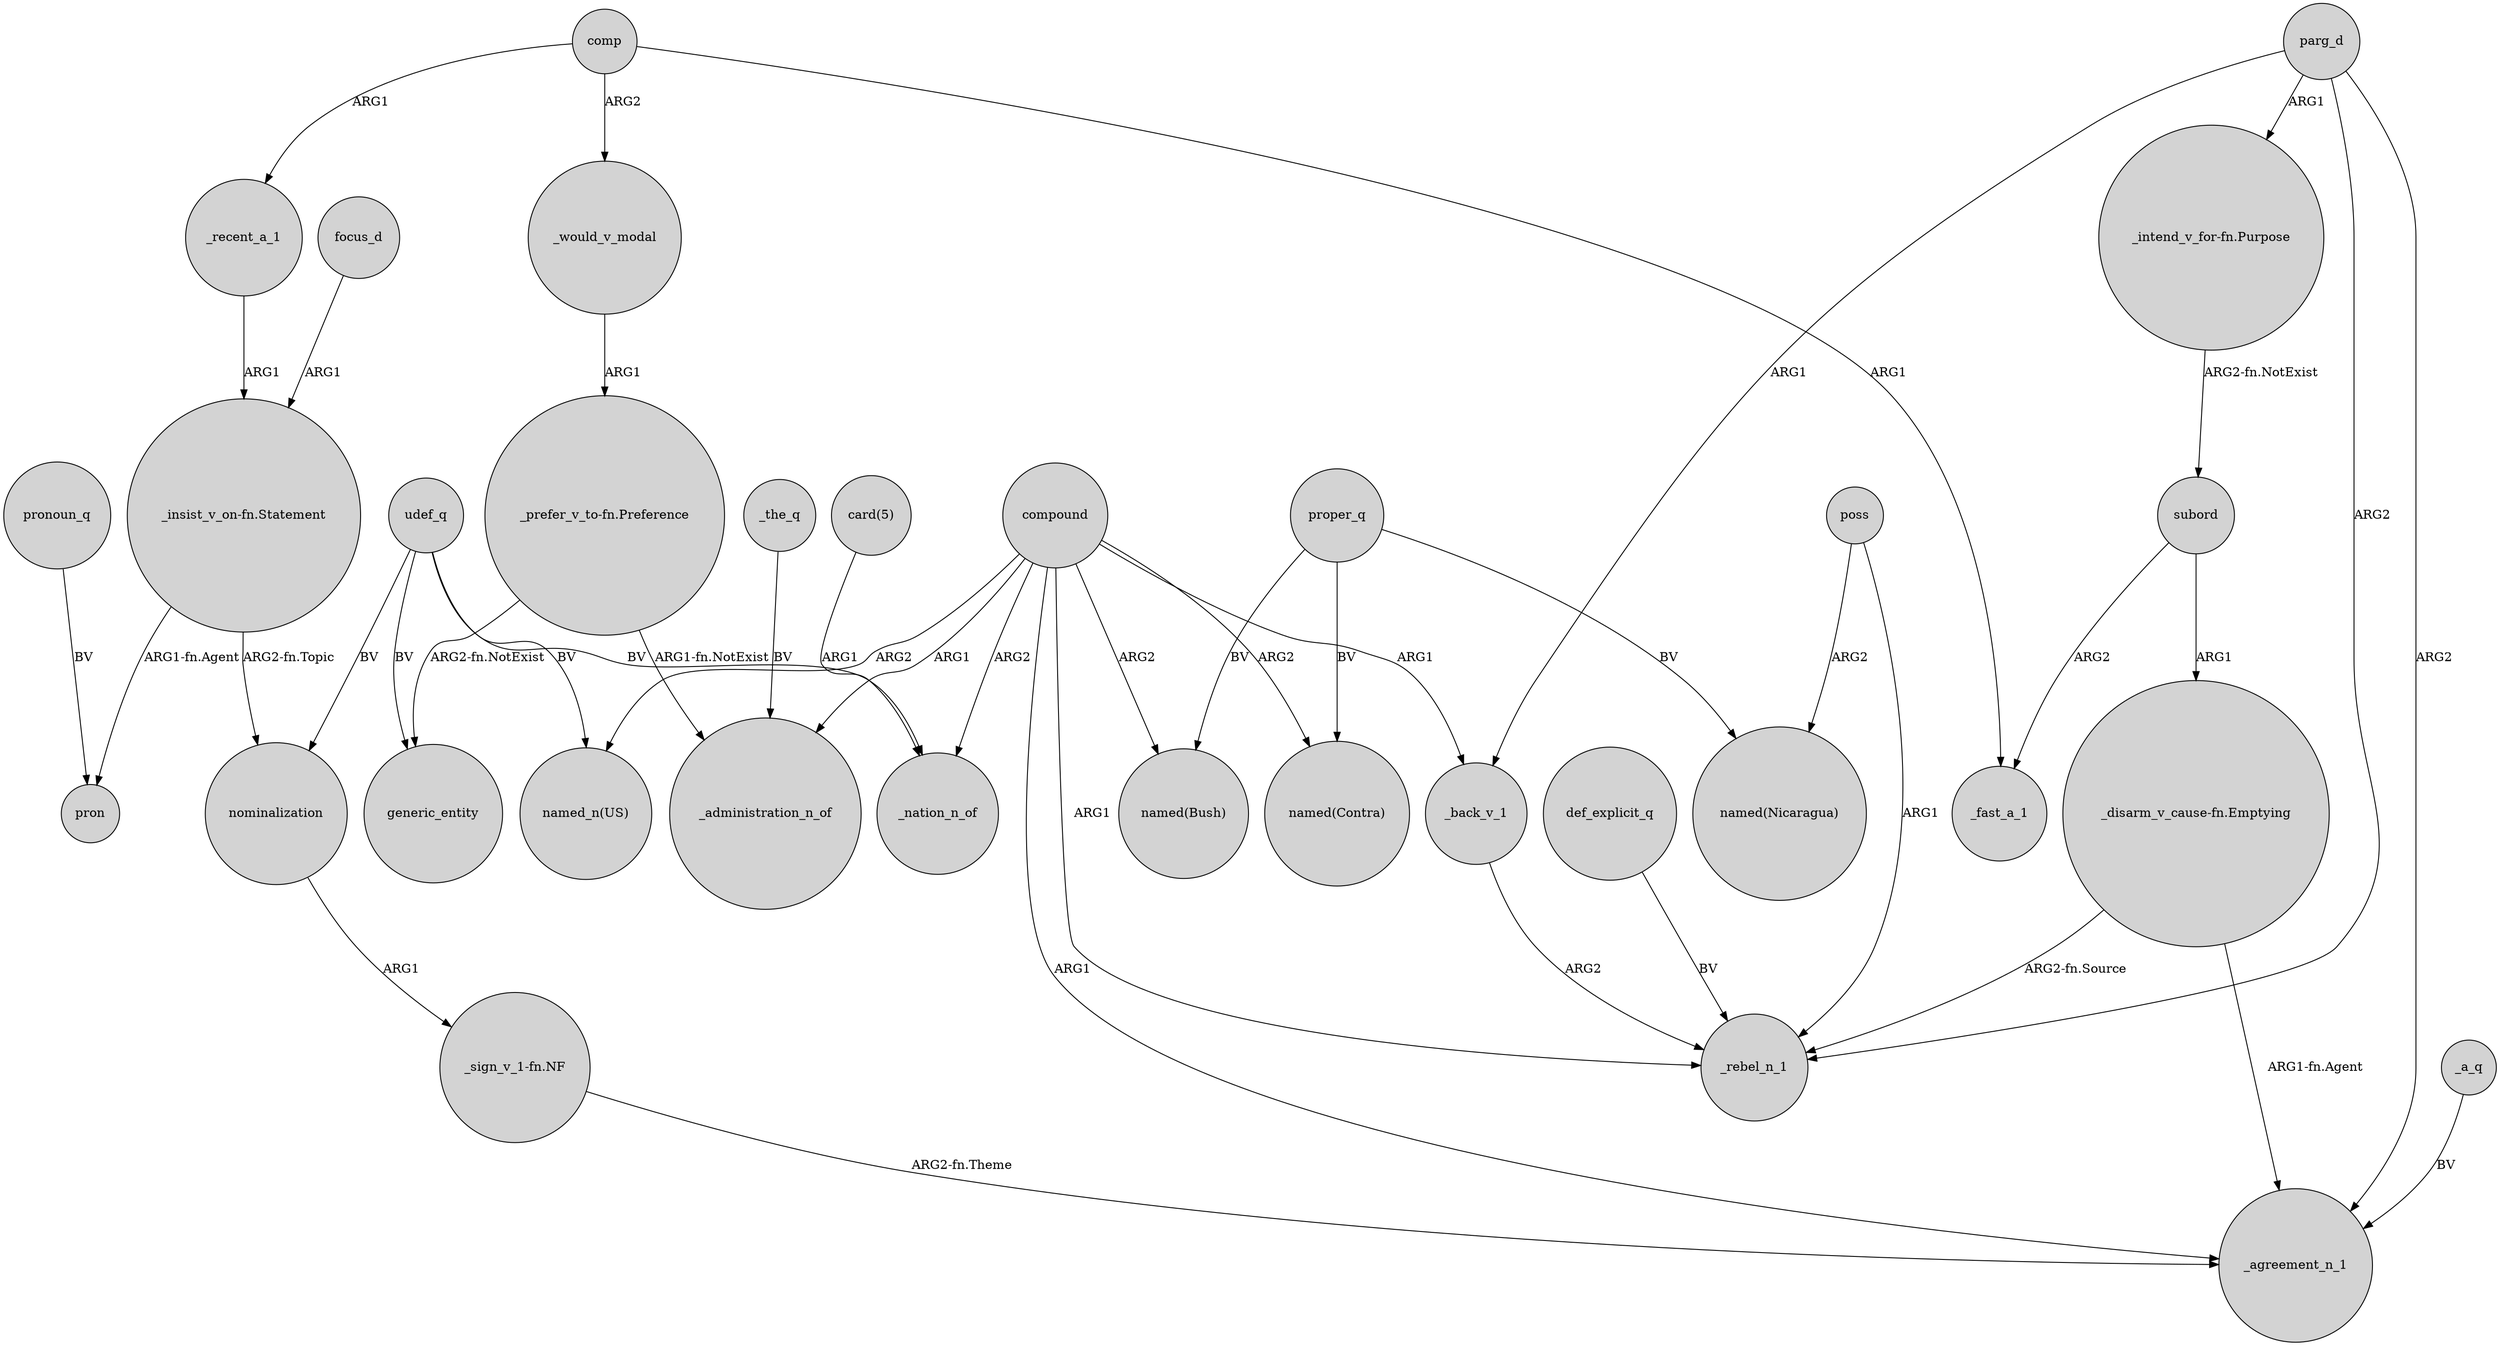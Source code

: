 digraph {
	node [shape=circle style=filled]
	subord -> _fast_a_1 [label=ARG2]
	udef_q -> "named_n(US)" [label=BV]
	proper_q -> "named(Contra)" [label=BV]
	udef_q -> generic_entity [label=BV]
	comp -> _would_v_modal [label=ARG2]
	_recent_a_1 -> "_insist_v_on-fn.Statement" [label=ARG1]
	compound -> "named(Bush)" [label=ARG2]
	"_disarm_v_cause-fn.Emptying" -> _rebel_n_1 [label="ARG2-fn.Source"]
	"_sign_v_1-fn.NF" -> _agreement_n_1 [label="ARG2-fn.Theme"]
	"_insist_v_on-fn.Statement" -> pron [label="ARG1-fn.Agent"]
	compound -> _administration_n_of [label=ARG1]
	compound -> _back_v_1 [label=ARG1]
	"_prefer_v_to-fn.Preference" -> _administration_n_of [label="ARG1-fn.NotExist"]
	"_intend_v_for-fn.Purpose" -> subord [label="ARG2-fn.NotExist"]
	def_explicit_q -> _rebel_n_1 [label=BV]
	"_insist_v_on-fn.Statement" -> nominalization [label="ARG2-fn.Topic"]
	compound -> "named_n(US)" [label=ARG2]
	compound -> _nation_n_of [label=ARG2]
	_would_v_modal -> "_prefer_v_to-fn.Preference" [label=ARG1]
	pronoun_q -> pron [label=BV]
	parg_d -> "_intend_v_for-fn.Purpose" [label=ARG1]
	parg_d -> _rebel_n_1 [label=ARG2]
	udef_q -> _nation_n_of [label=BV]
	_a_q -> _agreement_n_1 [label=BV]
	subord -> "_disarm_v_cause-fn.Emptying" [label=ARG1]
	nominalization -> "_sign_v_1-fn.NF" [label=ARG1]
	"card(5)" -> _nation_n_of [label=ARG1]
	compound -> _rebel_n_1 [label=ARG1]
	compound -> _agreement_n_1 [label=ARG1]
	"_disarm_v_cause-fn.Emptying" -> _agreement_n_1 [label="ARG1-fn.Agent"]
	_back_v_1 -> _rebel_n_1 [label=ARG2]
	proper_q -> "named(Bush)" [label=BV]
	udef_q -> nominalization [label=BV]
	parg_d -> _back_v_1 [label=ARG1]
	proper_q -> "named(Nicaragua)" [label=BV]
	compound -> "named(Contra)" [label=ARG2]
	poss -> _rebel_n_1 [label=ARG1]
	comp -> _fast_a_1 [label=ARG1]
	parg_d -> _agreement_n_1 [label=ARG2]
	_the_q -> _administration_n_of [label=BV]
	"_prefer_v_to-fn.Preference" -> generic_entity [label="ARG2-fn.NotExist"]
	focus_d -> "_insist_v_on-fn.Statement" [label=ARG1]
	comp -> _recent_a_1 [label=ARG1]
	poss -> "named(Nicaragua)" [label=ARG2]
}
